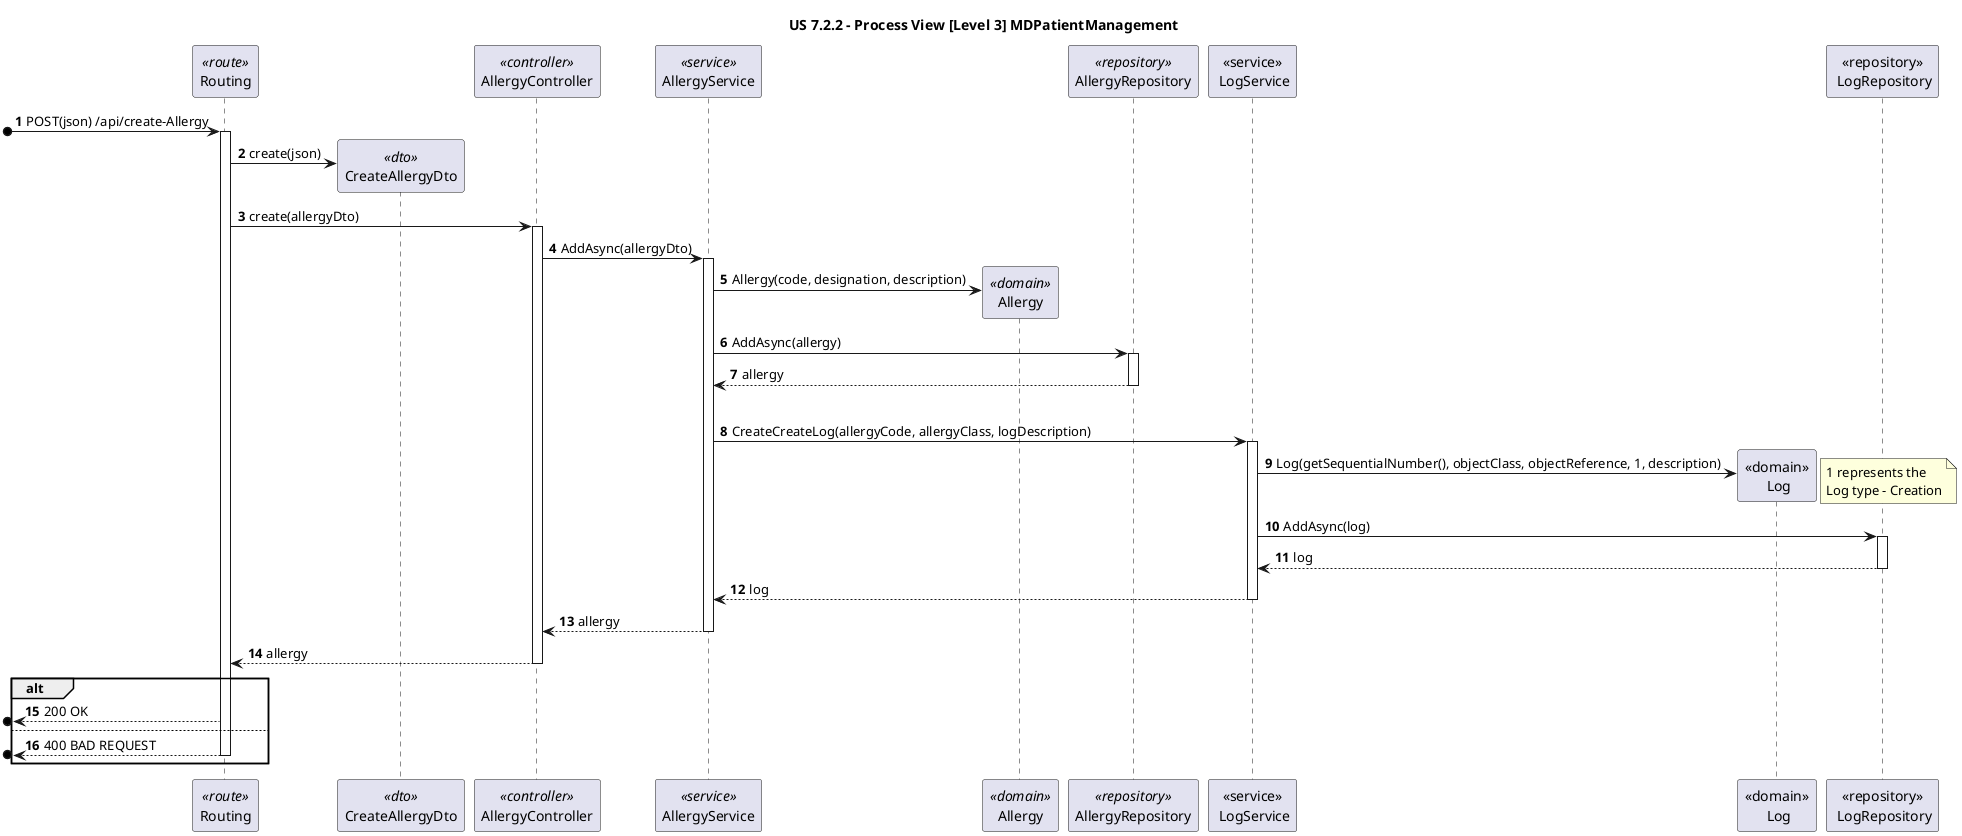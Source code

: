 @startuml

title "US 7.2.2 - Process View [Level 3] MDPatientManagement"

autonumber
participant "Routing" as ROUTE <<route>>
participant "CreateAllergyDto" as DTO <<dto>>
participant "AllergyController" as CTRL <<controller>>
participant "AllergyService" as SVC <<service>>
participant "Allergy" as ALL <<domain>>
participant "AllergyRepository" as REPO <<repository>>

participant "<<service>>\n LogService" as LogServ
participant "<<domain>>\n Log" as Log
participant "<<repository>>\n LogRepository" as LogRepo


[o-> ROUTE: POST(json) /api/create-Allergy
activate ROUTE

ROUTE -> DTO **: create(json)

ROUTE -> CTRL: create(allergyDto)
activate CTRL

CTRL ->  SVC: AddAsync(allergyDto)
activate SVC

SVC -> ALL ** : Allergy(code, designation, description)

SVC -> REPO : AddAsync(allergy)
activate REPO

REPO --> SVC : allergy
deactivate REPO

|||

SVC -> LogServ : CreateCreateLog(allergyCode, allergyClass, logDescription)
activate LogServ

LogServ -> Log ** : Log(getSequentialNumber(), objectClass, objectReference, 1, description)
note right
1 represents the
Log type - Creation
end note

LogServ -> LogRepo : AddAsync(log)
activate LogRepo

LogRepo --> LogServ : log
deactivate LogRepo

LogServ --> SVC : log
deactivate LogServ


SVC --> CTRL: allergy
deactivate SVC

CTRL --> ROUTE: allergy
deactivate CTRL

alt 
[o<-- ROUTE : 200 OK

else

[o<-- ROUTE : 400 BAD REQUEST
deactivate ROUTE
end alt


@enduml